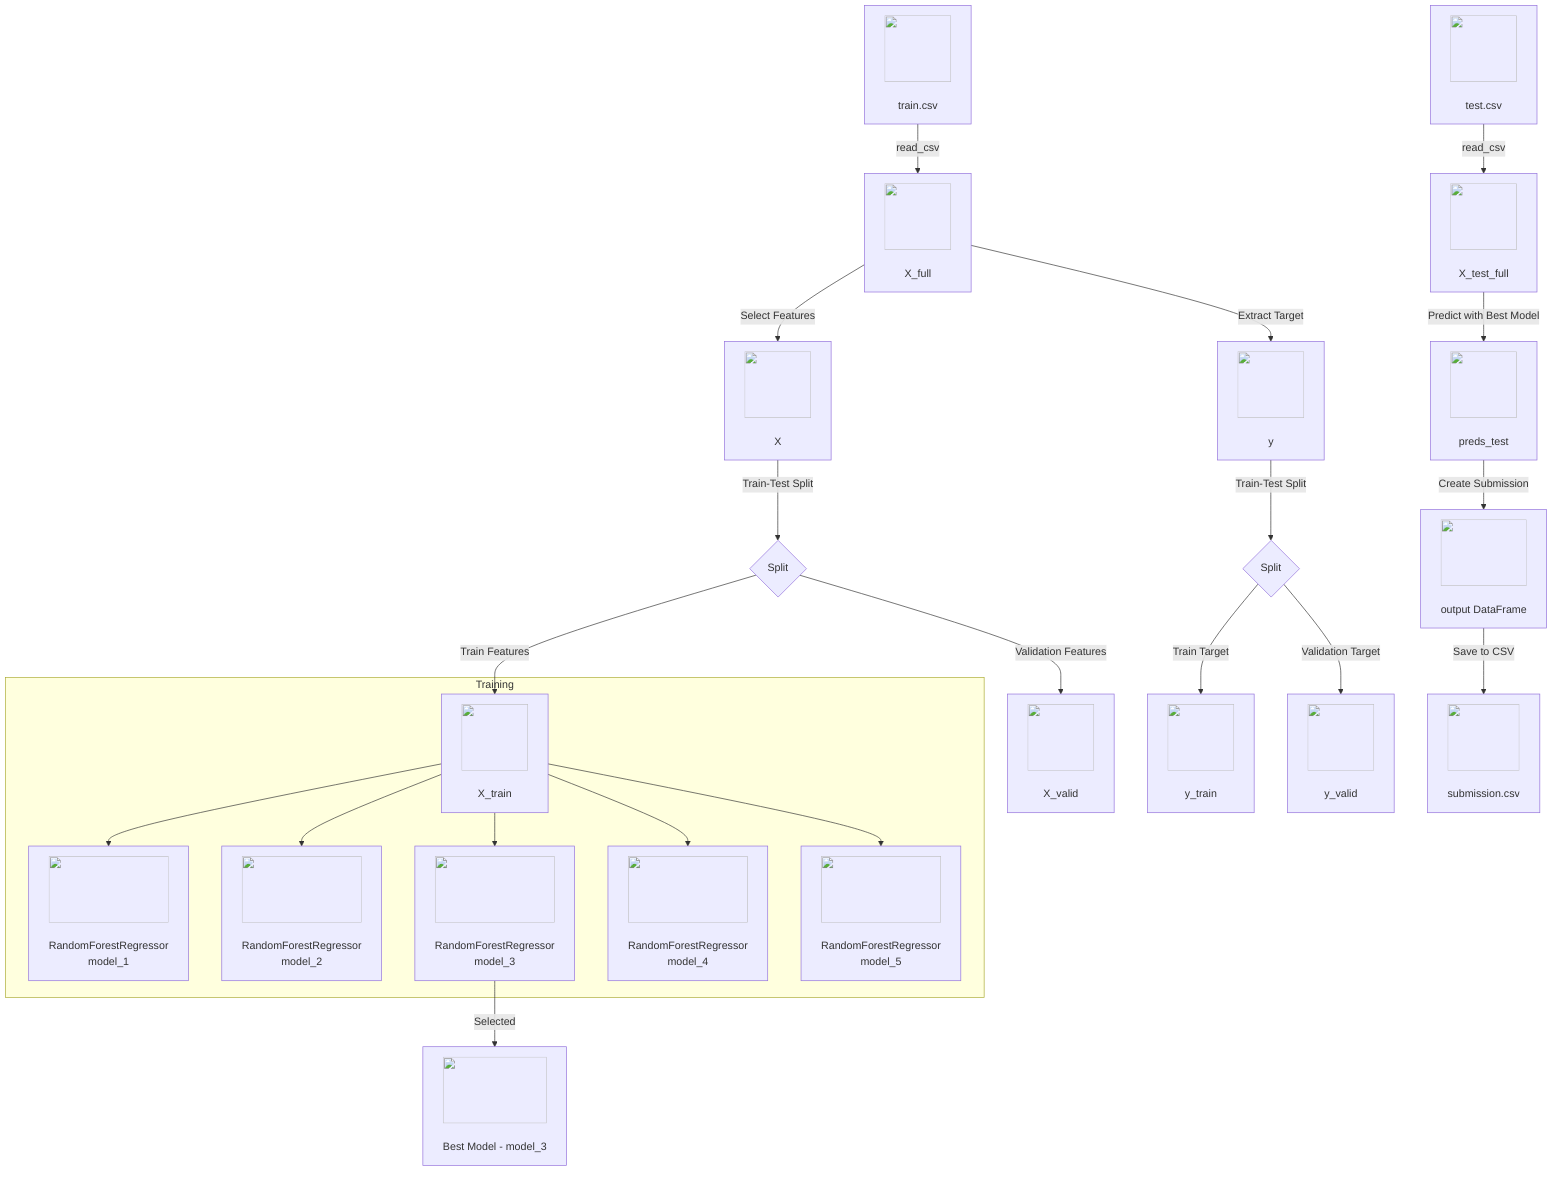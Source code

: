 %% Workflow for data science project based on Jupyter Notebook analysis
flowchart TD
  
  %% Data Sources
  A["<img src='icons/file.svg' width=100 height=100/> <br/> train.csv"] -->|read_csv| B["<img src='icons/table.svg' width=100 height=100/> <br/> X_full"]
  A1["<img src='icons/file.svg' width=100 height=100/> <br/> test.csv"] -->|read_csv| B1["<img src='icons/table.svg' width=100 height=100/> <br/> X_test_full"]
  
  %% Data Preparation
  B["<img src='icons/table.svg' width=100 height=100/> <br/> X_full"] -->|Select Features| C["<img src='icons/column_split.svg' width=100 height=100/> <br/> X"]
  C["<img src='icons/column_split.svg' width=100 height=100/> <br/> X"] -->|Train-Test Split| D{"Split"}
  D -->|Train Features| E["<img src='icons/table.svg' width=100 height=100/> <br/> X_train"]
  D -->|Validation Features| F["<img src='icons/table.svg' width=100 height=100/> <br/> X_valid"]
  B -->|Extract Target| G["<img src='icons/column_split.svg' width=100 height=100/> <br/> y"]
  G["<img src='icons/column_split.svg' width=100 height=100/> <br/> y"] -->|Train-Test Split| H{"Split"}
  H -->|Train Target| I["<img src='icons/table.svg' width=100 height=100/> <br/> y_train"]
  H -->|Validation Target| J["<img src='icons/table.svg' width=100 height=100/> <br/> y_valid"]
  
  %% Model Training
  subgraph Training
    E --> K1["<img src='icons/brain.svg' width=100 height=100/> <br/> RandomForestRegressor\nmodel_1"]
    E --> K2["<img src='icons/brain.svg' width=100 height=100/> <br/> RandomForestRegressor\nmodel_2"]
    E --> K3["<img src='icons/brain.svg' width=100 height=100/> <br/> RandomForestRegressor\nmodel_3"]
    E --> K4["<img src='icons/brain.svg' width=100 height=100/> <br/> RandomForestRegressor\nmodel_4"]
    E --> K5["<img src='icons/brain.svg' width=100 height=100/> <br/> RandomForestRegressor\nmodel_5"]
  end
  
  %% Best Model Selection
  K3 -->|Selected| M["<img src='icons/brain.svg' width=100 height=100/> <br/> Best Model - model_3"]
  
  %% Prediction
  B1["<img src='icons/table.svg' width=100 height=100/> <br/> X_test_full"] -->|Predict with Best Model| N["<img src='icons/table.svg' width=100 height=100/> <br/> preds_test"]
  
  %% Output
  N["<img src='icons/table.svg' width=100 height=100/> <br/> preds_test"] -->|Create Submission| O["<img src='icons/table.svg' width=100 height=100/> <br/> output DataFrame"]
  O -->|Save to CSV| P["<img src='icons/file.svg' width=100 height=100/> <br/> submission.csv"]